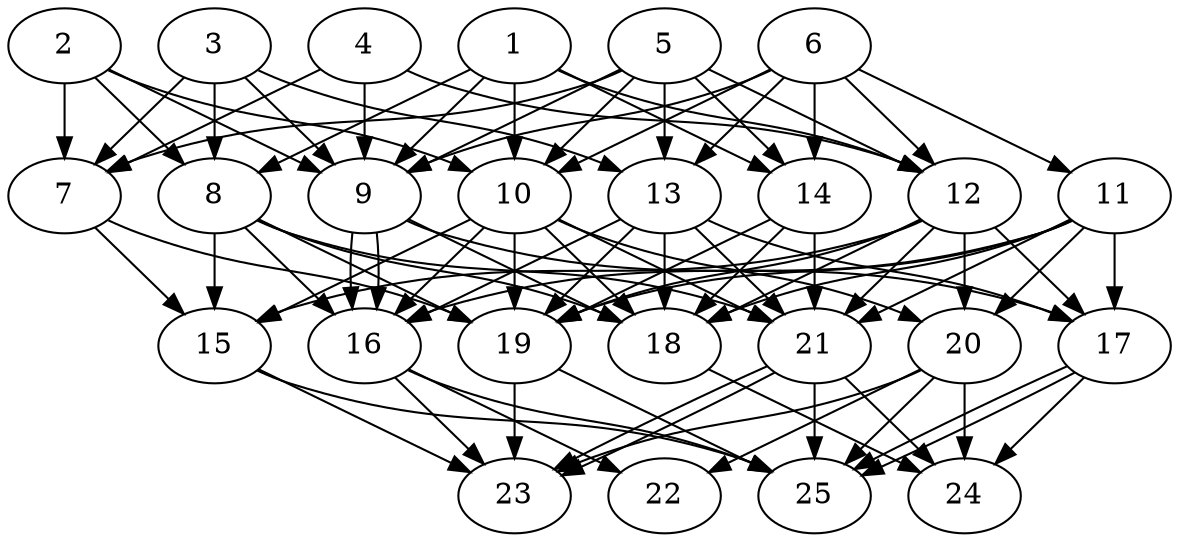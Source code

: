 // DAG automatically generated by daggen at Thu Oct  3 14:00:39 2019
// ./daggen --dot -n 25 --ccr 0.4 --fat 0.7 --regular 0.7 --density 0.9 --mindata 5242880 --maxdata 52428800 
digraph G {
  1 [size="115284480", alpha="0.03", expect_size="46113792"] 
  1 -> 8 [size ="46113792"]
  1 -> 9 [size ="46113792"]
  1 -> 10 [size ="46113792"]
  1 -> 12 [size ="46113792"]
  1 -> 14 [size ="46113792"]
  2 [size="97884160", alpha="0.18", expect_size="39153664"] 
  2 -> 7 [size ="39153664"]
  2 -> 8 [size ="39153664"]
  2 -> 9 [size ="39153664"]
  2 -> 10 [size ="39153664"]
  3 [size="44764160", alpha="0.15", expect_size="17905664"] 
  3 -> 7 [size ="17905664"]
  3 -> 8 [size ="17905664"]
  3 -> 9 [size ="17905664"]
  3 -> 13 [size ="17905664"]
  4 [size="95974400", alpha="0.04", expect_size="38389760"] 
  4 -> 7 [size ="38389760"]
  4 -> 9 [size ="38389760"]
  4 -> 12 [size ="38389760"]
  5 [size="26726400", alpha="0.02", expect_size="10690560"] 
  5 -> 7 [size ="10690560"]
  5 -> 9 [size ="10690560"]
  5 -> 10 [size ="10690560"]
  5 -> 12 [size ="10690560"]
  5 -> 13 [size ="10690560"]
  5 -> 14 [size ="10690560"]
  6 [size="64158720", alpha="0.09", expect_size="25663488"] 
  6 -> 9 [size ="25663488"]
  6 -> 10 [size ="25663488"]
  6 -> 11 [size ="25663488"]
  6 -> 12 [size ="25663488"]
  6 -> 13 [size ="25663488"]
  6 -> 14 [size ="25663488"]
  7 [size="110215680", alpha="0.02", expect_size="44086272"] 
  7 -> 15 [size ="44086272"]
  7 -> 19 [size ="44086272"]
  8 [size="70661120", alpha="0.00", expect_size="28264448"] 
  8 -> 15 [size ="28264448"]
  8 -> 16 [size ="28264448"]
  8 -> 18 [size ="28264448"]
  8 -> 19 [size ="28264448"]
  8 -> 21 [size ="28264448"]
  9 [size="109562880", alpha="0.19", expect_size="43825152"] 
  9 -> 16 [size ="43825152"]
  9 -> 16 [size ="43825152"]
  9 -> 17 [size ="43825152"]
  9 -> 18 [size ="43825152"]
  10 [size="117818880", alpha="0.03", expect_size="47127552"] 
  10 -> 15 [size ="47127552"]
  10 -> 16 [size ="47127552"]
  10 -> 18 [size ="47127552"]
  10 -> 19 [size ="47127552"]
  10 -> 20 [size ="47127552"]
  10 -> 21 [size ="47127552"]
  11 [size="106373120", alpha="0.19", expect_size="42549248"] 
  11 -> 16 [size ="42549248"]
  11 -> 17 [size ="42549248"]
  11 -> 18 [size ="42549248"]
  11 -> 19 [size ="42549248"]
  11 -> 20 [size ="42549248"]
  11 -> 21 [size ="42549248"]
  12 [size="122037760", alpha="0.03", expect_size="48815104"] 
  12 -> 15 [size ="48815104"]
  12 -> 17 [size ="48815104"]
  12 -> 18 [size ="48815104"]
  12 -> 19 [size ="48815104"]
  12 -> 20 [size ="48815104"]
  12 -> 21 [size ="48815104"]
  13 [size="110044160", alpha="0.06", expect_size="44017664"] 
  13 -> 16 [size ="44017664"]
  13 -> 17 [size ="44017664"]
  13 -> 18 [size ="44017664"]
  13 -> 19 [size ="44017664"]
  13 -> 21 [size ="44017664"]
  14 [size="78494720", alpha="0.18", expect_size="31397888"] 
  14 -> 18 [size ="31397888"]
  14 -> 19 [size ="31397888"]
  14 -> 21 [size ="31397888"]
  15 [size="104071680", alpha="0.10", expect_size="41628672"] 
  15 -> 23 [size ="41628672"]
  15 -> 25 [size ="41628672"]
  16 [size="116185600", alpha="0.02", expect_size="46474240"] 
  16 -> 22 [size ="46474240"]
  16 -> 23 [size ="46474240"]
  16 -> 25 [size ="46474240"]
  17 [size="51151360", alpha="0.17", expect_size="20460544"] 
  17 -> 24 [size ="20460544"]
  17 -> 25 [size ="20460544"]
  17 -> 25 [size ="20460544"]
  18 [size="63682560", alpha="0.01", expect_size="25473024"] 
  18 -> 24 [size ="25473024"]
  19 [size="64340480", alpha="0.10", expect_size="25736192"] 
  19 -> 23 [size ="25736192"]
  19 -> 25 [size ="25736192"]
  20 [size="57128960", alpha="0.05", expect_size="22851584"] 
  20 -> 22 [size ="22851584"]
  20 -> 23 [size ="22851584"]
  20 -> 24 [size ="22851584"]
  20 -> 25 [size ="22851584"]
  21 [size="76088320", alpha="0.18", expect_size="30435328"] 
  21 -> 23 [size ="30435328"]
  21 -> 23 [size ="30435328"]
  21 -> 24 [size ="30435328"]
  21 -> 25 [size ="30435328"]
  22 [size="70970880", alpha="0.06", expect_size="28388352"] 
  23 [size="85908480", alpha="0.18", expect_size="34363392"] 
  24 [size="120153600", alpha="0.05", expect_size="48061440"] 
  25 [size="106608640", alpha="0.14", expect_size="42643456"] 
}
